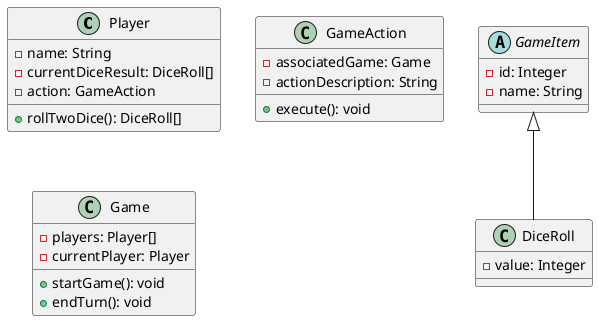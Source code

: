 @startuml
class Player {
  - name: String
  - currentDiceResult: DiceRoll[]
  - action: GameAction

  + rollTwoDice(): DiceRoll[]
}

abstract class GameItem {
  - id: Integer
  - name: String
}

class DiceRoll extends GameItem {
  - value: Integer
}

class GameAction {
  - associatedGame: Game
  - actionDescription: String

  + execute(): void
}

class Game {
  - players: Player[]
  - currentPlayer: Player

  + startGame(): void
  + endTurn(): void
}
@enduml